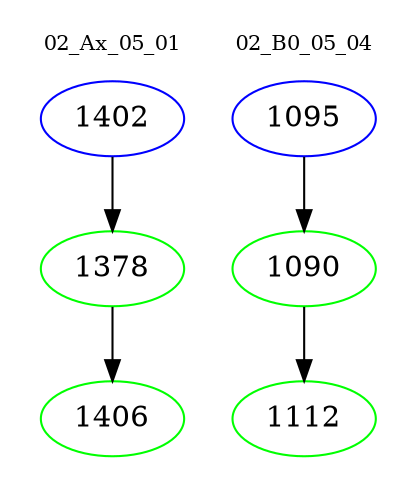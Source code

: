 digraph{
subgraph cluster_0 {
color = white
label = "02_Ax_05_01";
fontsize=10;
T0_1402 [label="1402", color="blue"]
T0_1402 -> T0_1378 [color="black"]
T0_1378 [label="1378", color="green"]
T0_1378 -> T0_1406 [color="black"]
T0_1406 [label="1406", color="green"]
}
subgraph cluster_1 {
color = white
label = "02_B0_05_04";
fontsize=10;
T1_1095 [label="1095", color="blue"]
T1_1095 -> T1_1090 [color="black"]
T1_1090 [label="1090", color="green"]
T1_1090 -> T1_1112 [color="black"]
T1_1112 [label="1112", color="green"]
}
}
